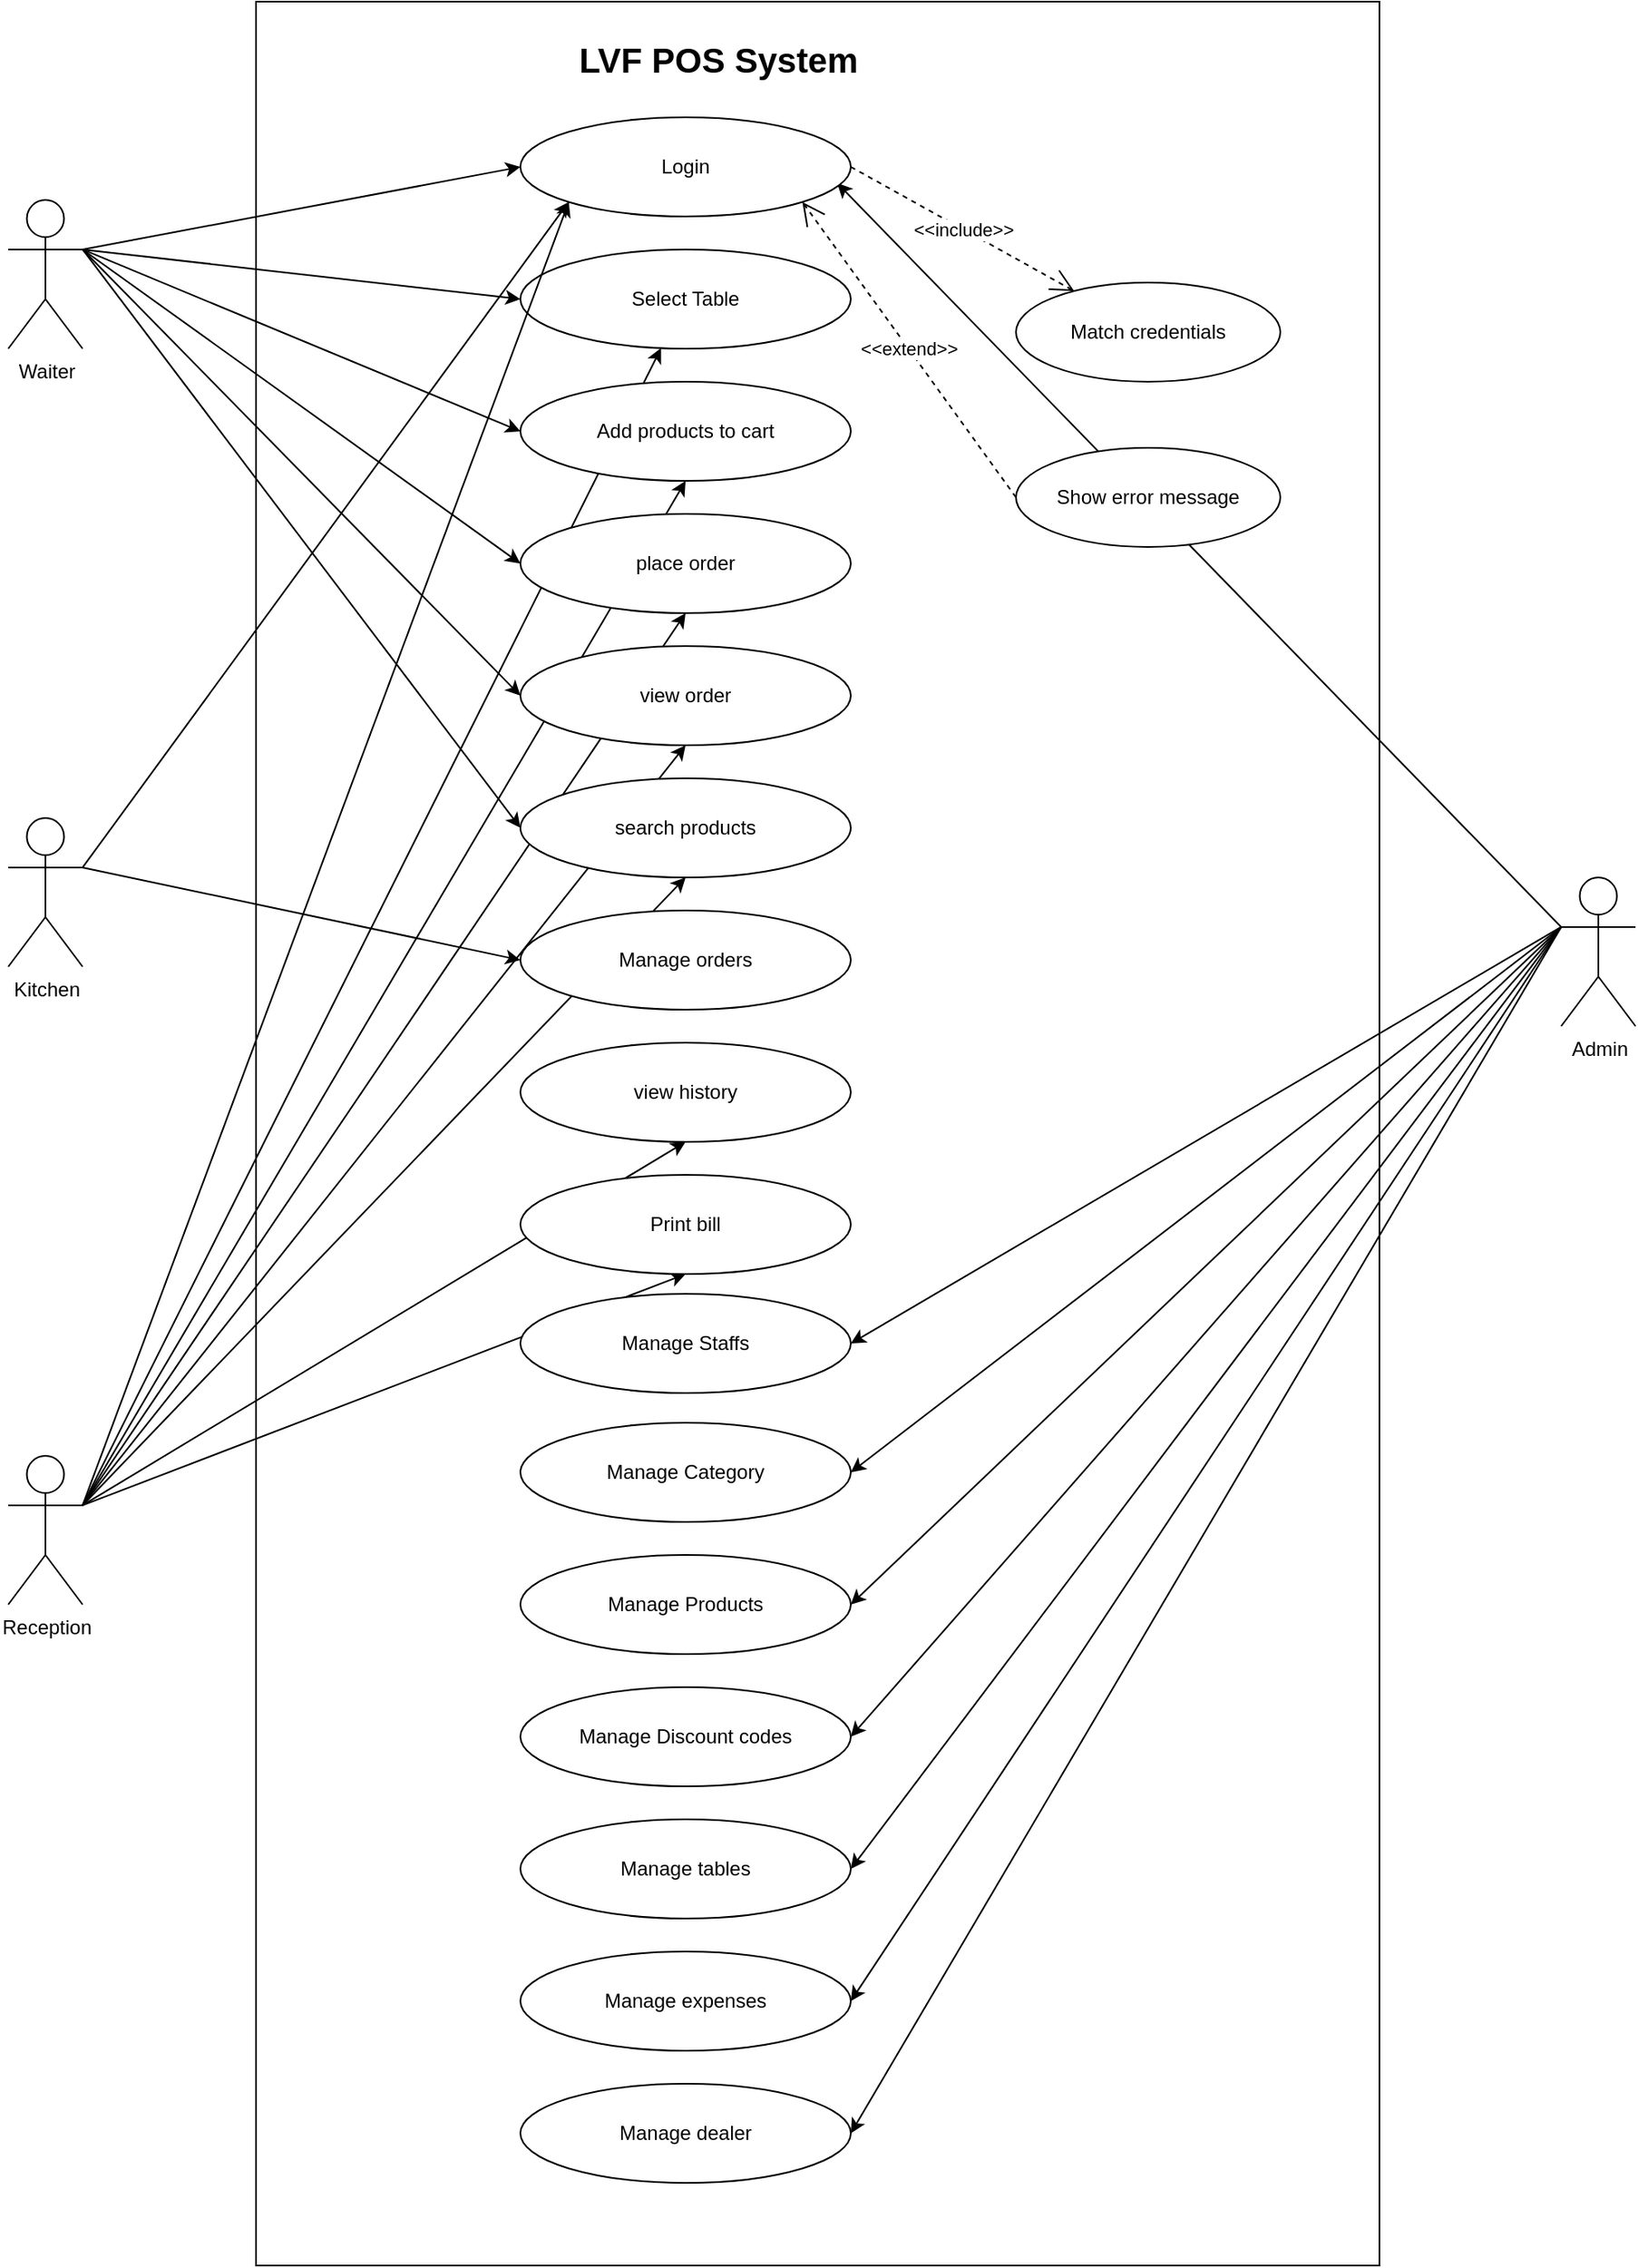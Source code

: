 <mxfile version="21.7.1" type="github">
  <diagram name="Page-1" id="h1cQveKVRlLWknsqISAb">
    <mxGraphModel dx="2396" dy="1516" grid="1" gridSize="10" guides="1" tooltips="1" connect="1" arrows="1" fold="1" page="1" pageScale="1" pageWidth="827" pageHeight="1169" math="0" shadow="0">
      <root>
        <mxCell id="0" />
        <mxCell id="1" parent="0" />
        <mxCell id="Yz0BapjsVZbX0awl0v2R-59" value="" style="endArrow=classic;html=1;rounded=0;exitX=0;exitY=0.333;exitDx=0;exitDy=0;exitPerimeter=0;entryX=0.959;entryY=0.664;entryDx=0;entryDy=0;entryPerimeter=0;" edge="1" parent="1" source="Yz0BapjsVZbX0awl0v2R-58" target="Yz0BapjsVZbX0awl0v2R-6">
          <mxGeometry width="50" height="50" relative="1" as="geometry">
            <mxPoint x="630" y="550" as="sourcePoint" />
            <mxPoint x="680" y="500" as="targetPoint" />
          </mxGeometry>
        </mxCell>
        <mxCell id="Yz0BapjsVZbX0awl0v2R-28" value="" style="rounded=0;whiteSpace=wrap;html=1;fillColor=none;strokeWidth=1;strokeColor=default;" vertex="1" parent="1">
          <mxGeometry x="170" width="680" height="1370" as="geometry" />
        </mxCell>
        <mxCell id="Yz0BapjsVZbX0awl0v2R-52" value="" style="endArrow=classic;html=1;rounded=0;exitX=1;exitY=0.333;exitDx=0;exitDy=0;exitPerimeter=0;entryX=0.5;entryY=1;entryDx=0;entryDy=0;" edge="1" parent="1" source="Yz0BapjsVZbX0awl0v2R-36" target="Yz0BapjsVZbX0awl0v2R-9">
          <mxGeometry width="50" height="50" relative="1" as="geometry">
            <mxPoint x="710" y="560" as="sourcePoint" />
            <mxPoint x="760" y="510" as="targetPoint" />
          </mxGeometry>
        </mxCell>
        <mxCell id="Yz0BapjsVZbX0awl0v2R-53" value="" style="endArrow=classic;html=1;rounded=0;exitX=1;exitY=0.333;exitDx=0;exitDy=0;exitPerimeter=0;entryX=0.5;entryY=1;entryDx=0;entryDy=0;" edge="1" parent="1" source="Yz0BapjsVZbX0awl0v2R-36" target="Yz0BapjsVZbX0awl0v2R-8">
          <mxGeometry width="50" height="50" relative="1" as="geometry">
            <mxPoint x="710" y="560" as="sourcePoint" />
            <mxPoint x="760" y="510" as="targetPoint" />
          </mxGeometry>
        </mxCell>
        <mxCell id="Yz0BapjsVZbX0awl0v2R-54" value="" style="endArrow=classic;html=1;rounded=0;exitX=1;exitY=0.333;exitDx=0;exitDy=0;exitPerimeter=0;entryX=0.5;entryY=1;entryDx=0;entryDy=0;" edge="1" parent="1" source="Yz0BapjsVZbX0awl0v2R-36" target="Yz0BapjsVZbX0awl0v2R-13">
          <mxGeometry width="50" height="50" relative="1" as="geometry">
            <mxPoint x="710" y="560" as="sourcePoint" />
            <mxPoint x="760" y="510" as="targetPoint" />
          </mxGeometry>
        </mxCell>
        <mxCell id="Yz0BapjsVZbX0awl0v2R-55" value="" style="endArrow=classic;html=1;rounded=0;exitX=1;exitY=0.333;exitDx=0;exitDy=0;exitPerimeter=0;entryX=0.5;entryY=1;entryDx=0;entryDy=0;" edge="1" parent="1" source="Yz0BapjsVZbX0awl0v2R-36" target="Yz0BapjsVZbX0awl0v2R-12">
          <mxGeometry width="50" height="50" relative="1" as="geometry">
            <mxPoint x="710" y="560" as="sourcePoint" />
            <mxPoint x="760" y="510" as="targetPoint" />
          </mxGeometry>
        </mxCell>
        <mxCell id="Yz0BapjsVZbX0awl0v2R-56" value="" style="endArrow=classic;html=1;rounded=0;exitX=1;exitY=0.333;exitDx=0;exitDy=0;exitPerimeter=0;entryX=0.5;entryY=1;entryDx=0;entryDy=0;" edge="1" parent="1" source="Yz0BapjsVZbX0awl0v2R-36" target="Yz0BapjsVZbX0awl0v2R-10">
          <mxGeometry width="50" height="50" relative="1" as="geometry">
            <mxPoint x="80" y="910" as="sourcePoint" />
            <mxPoint x="760" y="620" as="targetPoint" />
          </mxGeometry>
        </mxCell>
        <mxCell id="Yz0BapjsVZbX0awl0v2R-57" value="" style="endArrow=classic;html=1;rounded=0;exitX=1;exitY=0.333;exitDx=0;exitDy=0;exitPerimeter=0;entryX=0.5;entryY=1;entryDx=0;entryDy=0;" edge="1" parent="1" source="Yz0BapjsVZbX0awl0v2R-36" target="Yz0BapjsVZbX0awl0v2R-14">
          <mxGeometry width="50" height="50" relative="1" as="geometry">
            <mxPoint x="710" y="670" as="sourcePoint" />
            <mxPoint x="760" y="620" as="targetPoint" />
          </mxGeometry>
        </mxCell>
        <mxCell id="Yz0BapjsVZbX0awl0v2R-51" value="" style="endArrow=classic;html=1;rounded=0;exitX=1;exitY=0.333;exitDx=0;exitDy=0;exitPerimeter=0;" edge="1" parent="1" source="Yz0BapjsVZbX0awl0v2R-36" target="Yz0BapjsVZbX0awl0v2R-7">
          <mxGeometry width="50" height="50" relative="1" as="geometry">
            <mxPoint x="710" y="560" as="sourcePoint" />
            <mxPoint x="760" y="510" as="targetPoint" />
          </mxGeometry>
        </mxCell>
        <mxCell id="Yz0BapjsVZbX0awl0v2R-6" value="Login" style="ellipse;whiteSpace=wrap;html=1;" vertex="1" parent="1">
          <mxGeometry x="330" y="70" width="200" height="60" as="geometry" />
        </mxCell>
        <mxCell id="Yz0BapjsVZbX0awl0v2R-7" value="Select Table" style="ellipse;whiteSpace=wrap;html=1;" vertex="1" parent="1">
          <mxGeometry x="330" y="150" width="200" height="60" as="geometry" />
        </mxCell>
        <mxCell id="Yz0BapjsVZbX0awl0v2R-8" value="place order" style="ellipse;whiteSpace=wrap;html=1;" vertex="1" parent="1">
          <mxGeometry x="330" y="310" width="200" height="60" as="geometry" />
        </mxCell>
        <mxCell id="Yz0BapjsVZbX0awl0v2R-9" value="Add products to cart" style="ellipse;whiteSpace=wrap;html=1;" vertex="1" parent="1">
          <mxGeometry x="330" y="230" width="200" height="60" as="geometry" />
        </mxCell>
        <mxCell id="Yz0BapjsVZbX0awl0v2R-10" value="view history" style="ellipse;whiteSpace=wrap;html=1;" vertex="1" parent="1">
          <mxGeometry x="330" y="630" width="200" height="60" as="geometry" />
        </mxCell>
        <mxCell id="Yz0BapjsVZbX0awl0v2R-11" value="Manage orders" style="ellipse;whiteSpace=wrap;html=1;" vertex="1" parent="1">
          <mxGeometry x="330" y="550" width="200" height="60" as="geometry" />
        </mxCell>
        <mxCell id="Yz0BapjsVZbX0awl0v2R-12" value="search products" style="ellipse;whiteSpace=wrap;html=1;" vertex="1" parent="1">
          <mxGeometry x="330" y="470" width="200" height="60" as="geometry" />
        </mxCell>
        <mxCell id="Yz0BapjsVZbX0awl0v2R-13" value="view order" style="ellipse;whiteSpace=wrap;html=1;" vertex="1" parent="1">
          <mxGeometry x="330" y="390" width="200" height="60" as="geometry" />
        </mxCell>
        <mxCell id="Yz0BapjsVZbX0awl0v2R-14" value="Print bill" style="ellipse;whiteSpace=wrap;html=1;" vertex="1" parent="1">
          <mxGeometry x="330" y="710" width="200" height="60" as="geometry" />
        </mxCell>
        <mxCell id="Yz0BapjsVZbX0awl0v2R-15" value="Manage Staffs" style="ellipse;whiteSpace=wrap;html=1;" vertex="1" parent="1">
          <mxGeometry x="330" y="782" width="200" height="60" as="geometry" />
        </mxCell>
        <mxCell id="Yz0BapjsVZbX0awl0v2R-16" value="Manage Category" style="ellipse;whiteSpace=wrap;html=1;" vertex="1" parent="1">
          <mxGeometry x="330" y="860" width="200" height="60" as="geometry" />
        </mxCell>
        <mxCell id="Yz0BapjsVZbX0awl0v2R-17" value="Manage Products" style="ellipse;whiteSpace=wrap;html=1;" vertex="1" parent="1">
          <mxGeometry x="330" y="940" width="200" height="60" as="geometry" />
        </mxCell>
        <mxCell id="Yz0BapjsVZbX0awl0v2R-18" value="Manage Discount codes" style="ellipse;whiteSpace=wrap;html=1;" vertex="1" parent="1">
          <mxGeometry x="330" y="1020" width="200" height="60" as="geometry" />
        </mxCell>
        <mxCell id="Yz0BapjsVZbX0awl0v2R-19" value="Manage tables" style="ellipse;whiteSpace=wrap;html=1;" vertex="1" parent="1">
          <mxGeometry x="330" y="1100" width="200" height="60" as="geometry" />
        </mxCell>
        <mxCell id="Yz0BapjsVZbX0awl0v2R-20" value="Manage expenses" style="ellipse;whiteSpace=wrap;html=1;" vertex="1" parent="1">
          <mxGeometry x="330" y="1180" width="200" height="60" as="geometry" />
        </mxCell>
        <mxCell id="Yz0BapjsVZbX0awl0v2R-21" value="Manage dealer" style="ellipse;whiteSpace=wrap;html=1;" vertex="1" parent="1">
          <mxGeometry x="330" y="1260" width="200" height="60" as="geometry" />
        </mxCell>
        <mxCell id="Yz0BapjsVZbX0awl0v2R-23" value="&amp;lt;&amp;lt;include&amp;gt;&amp;gt;" style="endArrow=open;endSize=12;dashed=1;html=1;rounded=0;exitX=1;exitY=0.5;exitDx=0;exitDy=0;" edge="1" parent="1" source="Yz0BapjsVZbX0awl0v2R-6" target="Yz0BapjsVZbX0awl0v2R-24">
          <mxGeometry width="160" relative="1" as="geometry">
            <mxPoint x="530" y="99.5" as="sourcePoint" />
            <mxPoint x="650" y="100" as="targetPoint" />
          </mxGeometry>
        </mxCell>
        <mxCell id="Yz0BapjsVZbX0awl0v2R-24" value="Match credentials" style="ellipse;whiteSpace=wrap;html=1;" vertex="1" parent="1">
          <mxGeometry x="630" y="170" width="160" height="60" as="geometry" />
        </mxCell>
        <mxCell id="Yz0BapjsVZbX0awl0v2R-25" value="Show error message" style="ellipse;whiteSpace=wrap;html=1;" vertex="1" parent="1">
          <mxGeometry x="630" y="270" width="160" height="60" as="geometry" />
        </mxCell>
        <mxCell id="Yz0BapjsVZbX0awl0v2R-26" value="&amp;lt;&amp;lt;extend&amp;gt;&amp;gt;" style="endArrow=open;endSize=12;dashed=1;html=1;rounded=0;exitX=0;exitY=0.5;exitDx=0;exitDy=0;entryX=1;entryY=1;entryDx=0;entryDy=0;" edge="1" parent="1" source="Yz0BapjsVZbX0awl0v2R-25" target="Yz0BapjsVZbX0awl0v2R-6">
          <mxGeometry width="160" relative="1" as="geometry">
            <mxPoint x="300" y="280" as="sourcePoint" />
            <mxPoint x="460" y="280" as="targetPoint" />
          </mxGeometry>
        </mxCell>
        <mxCell id="Yz0BapjsVZbX0awl0v2R-29" value="&lt;h4&gt;&lt;font style=&quot;font-size: 21px;&quot;&gt;LVF POS System&lt;/font&gt;&lt;/h4&gt;" style="text;html=1;strokeColor=none;fillColor=none;align=center;verticalAlign=middle;whiteSpace=wrap;rounded=0;" vertex="1" parent="1">
          <mxGeometry x="340" y="20" width="220" height="30" as="geometry" />
        </mxCell>
        <mxCell id="Yz0BapjsVZbX0awl0v2R-30" value="Waiter" style="shape=umlActor;verticalLabelPosition=bottom;verticalAlign=top;html=1;" vertex="1" parent="1">
          <mxGeometry x="20" y="120" width="45" height="90" as="geometry" />
        </mxCell>
        <mxCell id="Yz0BapjsVZbX0awl0v2R-35" value="Kitchen" style="shape=umlActor;verticalLabelPosition=bottom;verticalAlign=top;html=1;" vertex="1" parent="1">
          <mxGeometry x="20" y="494" width="45" height="90" as="geometry" />
        </mxCell>
        <mxCell id="Yz0BapjsVZbX0awl0v2R-36" value="Reception" style="shape=umlActor;verticalLabelPosition=bottom;verticalAlign=top;html=1;" vertex="1" parent="1">
          <mxGeometry x="20" y="880" width="45" height="90" as="geometry" />
        </mxCell>
        <mxCell id="Yz0BapjsVZbX0awl0v2R-38" value="" style="endArrow=classic;html=1;rounded=0;exitX=1;exitY=0.333;exitDx=0;exitDy=0;exitPerimeter=0;entryX=0;entryY=0.5;entryDx=0;entryDy=0;" edge="1" parent="1" source="Yz0BapjsVZbX0awl0v2R-30" target="Yz0BapjsVZbX0awl0v2R-6">
          <mxGeometry width="50" height="50" relative="1" as="geometry">
            <mxPoint x="360" y="360" as="sourcePoint" />
            <mxPoint x="65" y="300" as="targetPoint" />
          </mxGeometry>
        </mxCell>
        <mxCell id="Yz0BapjsVZbX0awl0v2R-40" value="" style="endArrow=classic;html=1;rounded=0;exitX=1;exitY=0.333;exitDx=0;exitDy=0;exitPerimeter=0;entryX=0;entryY=0.5;entryDx=0;entryDy=0;" edge="1" parent="1" source="Yz0BapjsVZbX0awl0v2R-30" target="Yz0BapjsVZbX0awl0v2R-7">
          <mxGeometry width="50" height="50" relative="1" as="geometry">
            <mxPoint x="360" y="360" as="sourcePoint" />
            <mxPoint x="410" y="310" as="targetPoint" />
          </mxGeometry>
        </mxCell>
        <mxCell id="Yz0BapjsVZbX0awl0v2R-41" value="" style="endArrow=classic;html=1;rounded=0;exitX=1;exitY=0.333;exitDx=0;exitDy=0;exitPerimeter=0;entryX=0;entryY=0.5;entryDx=0;entryDy=0;" edge="1" parent="1" source="Yz0BapjsVZbX0awl0v2R-30" target="Yz0BapjsVZbX0awl0v2R-9">
          <mxGeometry width="50" height="50" relative="1" as="geometry">
            <mxPoint x="360" y="360" as="sourcePoint" />
            <mxPoint x="410" y="310" as="targetPoint" />
          </mxGeometry>
        </mxCell>
        <mxCell id="Yz0BapjsVZbX0awl0v2R-42" value="" style="endArrow=classic;html=1;rounded=0;exitX=1;exitY=0.333;exitDx=0;exitDy=0;exitPerimeter=0;entryX=0;entryY=0.5;entryDx=0;entryDy=0;" edge="1" parent="1" source="Yz0BapjsVZbX0awl0v2R-30" target="Yz0BapjsVZbX0awl0v2R-8">
          <mxGeometry width="50" height="50" relative="1" as="geometry">
            <mxPoint x="360" y="360" as="sourcePoint" />
            <mxPoint x="410" y="310" as="targetPoint" />
          </mxGeometry>
        </mxCell>
        <mxCell id="Yz0BapjsVZbX0awl0v2R-43" value="" style="endArrow=classic;html=1;rounded=0;exitX=1;exitY=0.333;exitDx=0;exitDy=0;exitPerimeter=0;entryX=0;entryY=0.5;entryDx=0;entryDy=0;" edge="1" parent="1" source="Yz0BapjsVZbX0awl0v2R-30" target="Yz0BapjsVZbX0awl0v2R-13">
          <mxGeometry width="50" height="50" relative="1" as="geometry">
            <mxPoint x="360" y="360" as="sourcePoint" />
            <mxPoint x="410" y="310" as="targetPoint" />
          </mxGeometry>
        </mxCell>
        <mxCell id="Yz0BapjsVZbX0awl0v2R-44" value="" style="endArrow=classic;html=1;rounded=0;exitX=1;exitY=0.333;exitDx=0;exitDy=0;exitPerimeter=0;entryX=0;entryY=0.5;entryDx=0;entryDy=0;" edge="1" parent="1" source="Yz0BapjsVZbX0awl0v2R-30" target="Yz0BapjsVZbX0awl0v2R-12">
          <mxGeometry width="50" height="50" relative="1" as="geometry">
            <mxPoint x="360" y="360" as="sourcePoint" />
            <mxPoint x="410" y="310" as="targetPoint" />
          </mxGeometry>
        </mxCell>
        <mxCell id="Yz0BapjsVZbX0awl0v2R-45" value="" style="endArrow=classic;html=1;rounded=0;exitX=1;exitY=0.333;exitDx=0;exitDy=0;exitPerimeter=0;entryX=0;entryY=1;entryDx=0;entryDy=0;" edge="1" parent="1" source="Yz0BapjsVZbX0awl0v2R-35" target="Yz0BapjsVZbX0awl0v2R-6">
          <mxGeometry width="50" height="50" relative="1" as="geometry">
            <mxPoint x="360" y="530" as="sourcePoint" />
            <mxPoint x="410" y="480" as="targetPoint" />
          </mxGeometry>
        </mxCell>
        <mxCell id="Yz0BapjsVZbX0awl0v2R-46" value="" style="endArrow=classic;html=1;rounded=0;exitX=1;exitY=0.333;exitDx=0;exitDy=0;exitPerimeter=0;entryX=0;entryY=0.5;entryDx=0;entryDy=0;" edge="1" parent="1" source="Yz0BapjsVZbX0awl0v2R-35" target="Yz0BapjsVZbX0awl0v2R-11">
          <mxGeometry width="50" height="50" relative="1" as="geometry">
            <mxPoint x="360" y="590" as="sourcePoint" />
            <mxPoint x="410" y="540" as="targetPoint" />
          </mxGeometry>
        </mxCell>
        <mxCell id="Yz0BapjsVZbX0awl0v2R-49" value="" style="endArrow=classic;html=1;rounded=0;exitX=1;exitY=0.333;exitDx=0;exitDy=0;exitPerimeter=0;entryX=0;entryY=1;entryDx=0;entryDy=0;" edge="1" parent="1" source="Yz0BapjsVZbX0awl0v2R-36" target="Yz0BapjsVZbX0awl0v2R-6">
          <mxGeometry width="50" height="50" relative="1" as="geometry">
            <mxPoint x="360" y="850" as="sourcePoint" />
            <mxPoint x="260" y="420" as="targetPoint" />
          </mxGeometry>
        </mxCell>
        <mxCell id="Yz0BapjsVZbX0awl0v2R-58" value="Admin" style="shape=umlActor;verticalLabelPosition=bottom;verticalAlign=top;html=1;" vertex="1" parent="1">
          <mxGeometry x="960" y="530" width="45" height="90" as="geometry" />
        </mxCell>
        <mxCell id="Yz0BapjsVZbX0awl0v2R-60" value="" style="endArrow=classic;html=1;rounded=0;exitX=0;exitY=0.333;exitDx=0;exitDy=0;exitPerimeter=0;entryX=1;entryY=0.5;entryDx=0;entryDy=0;" edge="1" parent="1" source="Yz0BapjsVZbX0awl0v2R-58" target="Yz0BapjsVZbX0awl0v2R-15">
          <mxGeometry width="50" height="50" relative="1" as="geometry">
            <mxPoint x="640" y="940" as="sourcePoint" />
            <mxPoint x="690" y="890" as="targetPoint" />
          </mxGeometry>
        </mxCell>
        <mxCell id="Yz0BapjsVZbX0awl0v2R-61" value="" style="endArrow=classic;html=1;rounded=0;exitX=0;exitY=0.333;exitDx=0;exitDy=0;exitPerimeter=0;entryX=1;entryY=0.5;entryDx=0;entryDy=0;" edge="1" parent="1" source="Yz0BapjsVZbX0awl0v2R-58" target="Yz0BapjsVZbX0awl0v2R-16">
          <mxGeometry width="50" height="50" relative="1" as="geometry">
            <mxPoint x="640" y="950" as="sourcePoint" />
            <mxPoint x="690" y="900" as="targetPoint" />
          </mxGeometry>
        </mxCell>
        <mxCell id="Yz0BapjsVZbX0awl0v2R-62" value="" style="endArrow=classic;html=1;rounded=0;exitX=0;exitY=0.333;exitDx=0;exitDy=0;exitPerimeter=0;entryX=1;entryY=0.5;entryDx=0;entryDy=0;" edge="1" parent="1" source="Yz0BapjsVZbX0awl0v2R-58" target="Yz0BapjsVZbX0awl0v2R-17">
          <mxGeometry width="50" height="50" relative="1" as="geometry">
            <mxPoint x="640" y="940" as="sourcePoint" />
            <mxPoint x="690" y="890" as="targetPoint" />
          </mxGeometry>
        </mxCell>
        <mxCell id="Yz0BapjsVZbX0awl0v2R-63" value="" style="endArrow=classic;html=1;rounded=0;exitX=0;exitY=0.333;exitDx=0;exitDy=0;exitPerimeter=0;entryX=1;entryY=0.5;entryDx=0;entryDy=0;" edge="1" parent="1" source="Yz0BapjsVZbX0awl0v2R-58" target="Yz0BapjsVZbX0awl0v2R-18">
          <mxGeometry width="50" height="50" relative="1" as="geometry">
            <mxPoint x="640" y="940" as="sourcePoint" />
            <mxPoint x="690" y="890" as="targetPoint" />
          </mxGeometry>
        </mxCell>
        <mxCell id="Yz0BapjsVZbX0awl0v2R-64" value="" style="endArrow=classic;html=1;rounded=0;exitX=0;exitY=0.333;exitDx=0;exitDy=0;exitPerimeter=0;entryX=1;entryY=0.5;entryDx=0;entryDy=0;" edge="1" parent="1" source="Yz0BapjsVZbX0awl0v2R-58" target="Yz0BapjsVZbX0awl0v2R-19">
          <mxGeometry width="50" height="50" relative="1" as="geometry">
            <mxPoint x="640" y="940" as="sourcePoint" />
            <mxPoint x="690" y="890" as="targetPoint" />
          </mxGeometry>
        </mxCell>
        <mxCell id="Yz0BapjsVZbX0awl0v2R-65" value="" style="endArrow=classic;html=1;rounded=0;exitX=0;exitY=0.333;exitDx=0;exitDy=0;exitPerimeter=0;entryX=1;entryY=0.5;entryDx=0;entryDy=0;" edge="1" parent="1" source="Yz0BapjsVZbX0awl0v2R-58" target="Yz0BapjsVZbX0awl0v2R-20">
          <mxGeometry width="50" height="50" relative="1" as="geometry">
            <mxPoint x="950" y="820" as="sourcePoint" />
            <mxPoint x="690" y="890" as="targetPoint" />
          </mxGeometry>
        </mxCell>
        <mxCell id="Yz0BapjsVZbX0awl0v2R-66" value="" style="endArrow=classic;html=1;rounded=0;exitX=0;exitY=0.333;exitDx=0;exitDy=0;exitPerimeter=0;entryX=1;entryY=0.5;entryDx=0;entryDy=0;" edge="1" parent="1" source="Yz0BapjsVZbX0awl0v2R-58" target="Yz0BapjsVZbX0awl0v2R-21">
          <mxGeometry width="50" height="50" relative="1" as="geometry">
            <mxPoint x="640" y="940" as="sourcePoint" />
            <mxPoint x="690" y="890" as="targetPoint" />
          </mxGeometry>
        </mxCell>
      </root>
    </mxGraphModel>
  </diagram>
</mxfile>
